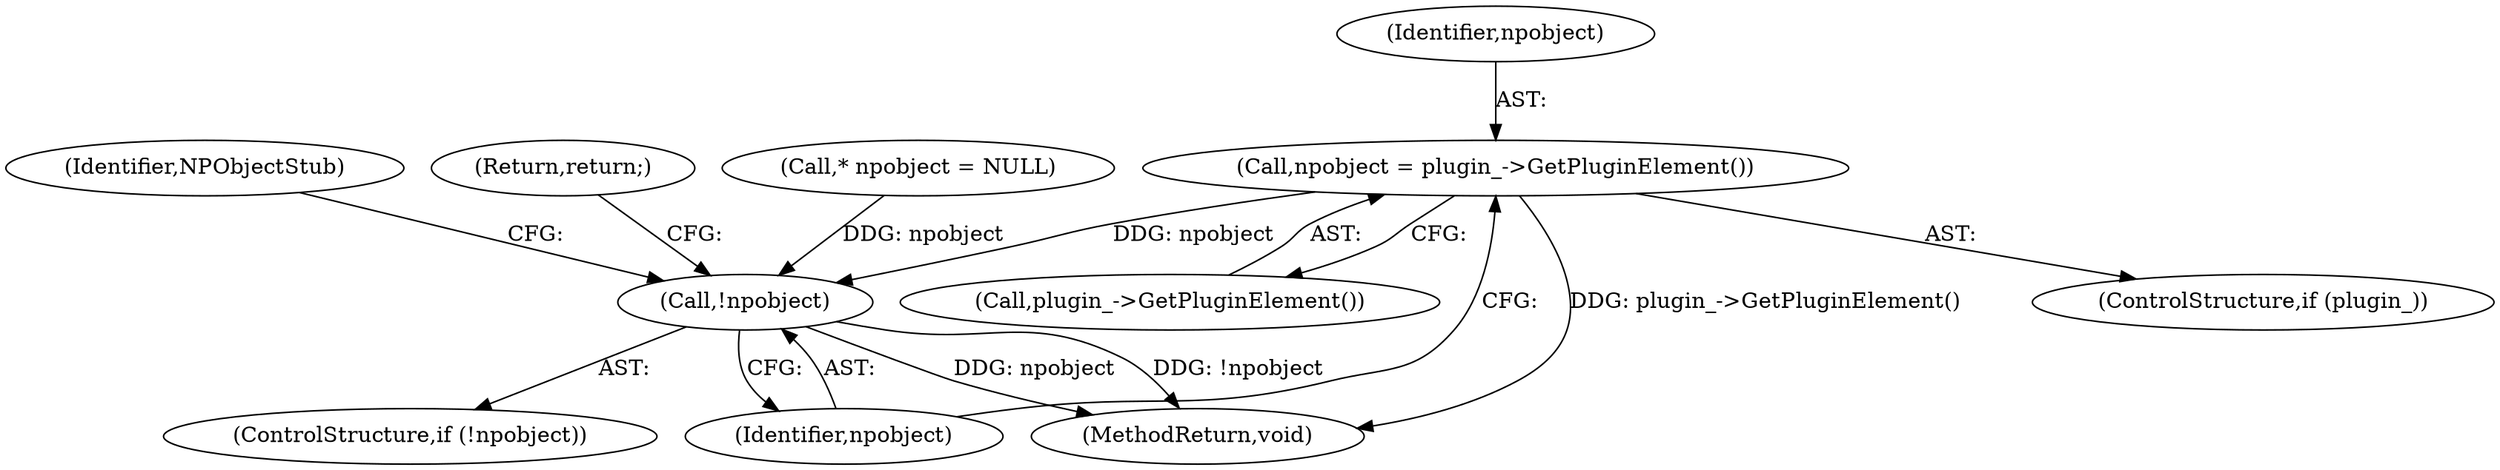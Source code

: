 digraph "0_Chrome_ea3d1d84be3d6f97bf50e76511c9e26af6895533_16@pointer" {
"1000114" [label="(Call,npobject = plugin_->GetPluginElement())"];
"1000118" [label="(Call,!npobject)"];
"1000116" [label="(Call,plugin_->GetPluginElement())"];
"1000120" [label="(Return,return;)"];
"1000115" [label="(Identifier,npobject)"];
"1000112" [label="(ControlStructure,if (plugin_))"];
"1000127" [label="(MethodReturn,void)"];
"1000109" [label="(Call,* npobject = NULL)"];
"1000122" [label="(Identifier,NPObjectStub)"];
"1000119" [label="(Identifier,npobject)"];
"1000117" [label="(ControlStructure,if (!npobject))"];
"1000118" [label="(Call,!npobject)"];
"1000114" [label="(Call,npobject = plugin_->GetPluginElement())"];
"1000114" -> "1000112"  [label="AST: "];
"1000114" -> "1000116"  [label="CFG: "];
"1000115" -> "1000114"  [label="AST: "];
"1000116" -> "1000114"  [label="AST: "];
"1000119" -> "1000114"  [label="CFG: "];
"1000114" -> "1000127"  [label="DDG: plugin_->GetPluginElement()"];
"1000114" -> "1000118"  [label="DDG: npobject"];
"1000118" -> "1000117"  [label="AST: "];
"1000118" -> "1000119"  [label="CFG: "];
"1000119" -> "1000118"  [label="AST: "];
"1000120" -> "1000118"  [label="CFG: "];
"1000122" -> "1000118"  [label="CFG: "];
"1000118" -> "1000127"  [label="DDG: !npobject"];
"1000118" -> "1000127"  [label="DDG: npobject"];
"1000109" -> "1000118"  [label="DDG: npobject"];
}
